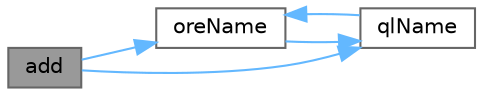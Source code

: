 digraph "add"
{
 // INTERACTIVE_SVG=YES
 // LATEX_PDF_SIZE
  bgcolor="transparent";
  edge [fontname=Helvetica,fontsize=10,labelfontname=Helvetica,labelfontsize=10];
  node [fontname=Helvetica,fontsize=10,shape=box,height=0.2,width=0.4];
  rankdir="LR";
  Node1 [label="add",height=0.2,width=0.4,color="gray40", fillcolor="grey60", style="filled", fontcolor="black",tooltip="adds a pair to the mapping"];
  Node1 -> Node2 [color="steelblue1",style="solid"];
  Node2 [label="oreName",height=0.2,width=0.4,color="grey40", fillcolor="white", style="filled",URL="$classore_1_1data_1_1_index_name_translator.html#a2f029ee75801afdf3bc2cf1c9ee75499",tooltip="throws if qlName is not known"];
  Node2 -> Node3 [color="steelblue1",style="solid"];
  Node3 [label="qlName",height=0.2,width=0.4,color="grey40", fillcolor="white", style="filled",URL="$classore_1_1data_1_1_index_name_translator.html#af63dca04d592a404524bffa894d36e53",tooltip="throws if oreName is not known"];
  Node3 -> Node2 [color="steelblue1",style="solid"];
  Node1 -> Node3 [color="steelblue1",style="solid"];
}

